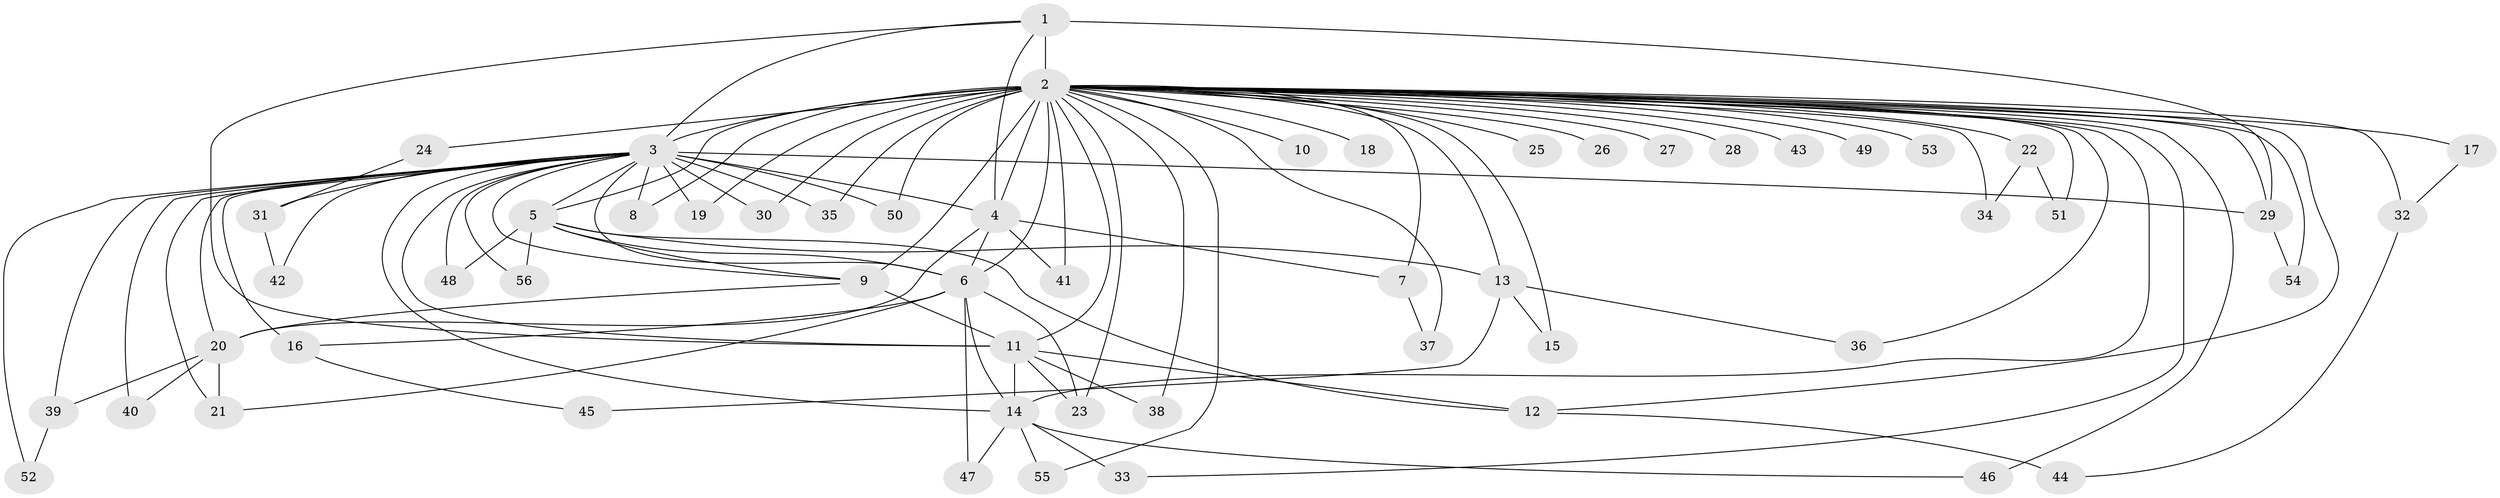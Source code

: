 // original degree distribution, {17: 0.008928571428571428, 20: 0.008928571428571428, 26: 0.008928571428571428, 23: 0.017857142857142856, 24: 0.017857142857142856, 27: 0.008928571428571428, 19: 0.008928571428571428, 25: 0.008928571428571428, 2: 0.5892857142857143, 4: 0.0625, 8: 0.017857142857142856, 3: 0.1875, 5: 0.044642857142857144, 6: 0.008928571428571428}
// Generated by graph-tools (version 1.1) at 2025/49/03/04/25 22:49:56]
// undirected, 56 vertices, 110 edges
graph export_dot {
  node [color=gray90,style=filled];
  1;
  2;
  3;
  4;
  5;
  6;
  7;
  8;
  9;
  10;
  11;
  12;
  13;
  14;
  15;
  16;
  17;
  18;
  19;
  20;
  21;
  22;
  23;
  24;
  25;
  26;
  27;
  28;
  29;
  30;
  31;
  32;
  33;
  34;
  35;
  36;
  37;
  38;
  39;
  40;
  41;
  42;
  43;
  44;
  45;
  46;
  47;
  48;
  49;
  50;
  51;
  52;
  53;
  54;
  55;
  56;
  1 -- 2 [weight=24.0];
  1 -- 3 [weight=4.0];
  1 -- 4 [weight=2.0];
  1 -- 11 [weight=6.0];
  1 -- 29 [weight=1.0];
  2 -- 3 [weight=14.0];
  2 -- 4 [weight=5.0];
  2 -- 5 [weight=3.0];
  2 -- 6 [weight=7.0];
  2 -- 7 [weight=5.0];
  2 -- 8 [weight=1.0];
  2 -- 9 [weight=5.0];
  2 -- 10 [weight=2.0];
  2 -- 11 [weight=2.0];
  2 -- 12 [weight=1.0];
  2 -- 13 [weight=1.0];
  2 -- 14 [weight=1.0];
  2 -- 15 [weight=1.0];
  2 -- 17 [weight=2.0];
  2 -- 18 [weight=3.0];
  2 -- 19 [weight=1.0];
  2 -- 22 [weight=2.0];
  2 -- 23 [weight=1.0];
  2 -- 24 [weight=1.0];
  2 -- 25 [weight=1.0];
  2 -- 26 [weight=2.0];
  2 -- 27 [weight=2.0];
  2 -- 28 [weight=2.0];
  2 -- 29 [weight=2.0];
  2 -- 30 [weight=1.0];
  2 -- 32 [weight=1.0];
  2 -- 33 [weight=1.0];
  2 -- 34 [weight=1.0];
  2 -- 35 [weight=1.0];
  2 -- 36 [weight=1.0];
  2 -- 37 [weight=1.0];
  2 -- 38 [weight=1.0];
  2 -- 41 [weight=2.0];
  2 -- 43 [weight=2.0];
  2 -- 46 [weight=1.0];
  2 -- 49 [weight=1.0];
  2 -- 50 [weight=1.0];
  2 -- 51 [weight=1.0];
  2 -- 53 [weight=2.0];
  2 -- 54 [weight=1.0];
  2 -- 55 [weight=1.0];
  3 -- 4 [weight=3.0];
  3 -- 5 [weight=1.0];
  3 -- 6 [weight=2.0];
  3 -- 8 [weight=1.0];
  3 -- 9 [weight=1.0];
  3 -- 11 [weight=1.0];
  3 -- 14 [weight=1.0];
  3 -- 16 [weight=1.0];
  3 -- 19 [weight=1.0];
  3 -- 20 [weight=1.0];
  3 -- 21 [weight=1.0];
  3 -- 29 [weight=1.0];
  3 -- 30 [weight=1.0];
  3 -- 31 [weight=1.0];
  3 -- 35 [weight=1.0];
  3 -- 39 [weight=1.0];
  3 -- 40 [weight=1.0];
  3 -- 42 [weight=1.0];
  3 -- 48 [weight=1.0];
  3 -- 50 [weight=1.0];
  3 -- 52 [weight=1.0];
  3 -- 56 [weight=1.0];
  4 -- 6 [weight=12.0];
  4 -- 7 [weight=1.0];
  4 -- 20 [weight=2.0];
  4 -- 41 [weight=2.0];
  5 -- 6 [weight=2.0];
  5 -- 9 [weight=1.0];
  5 -- 12 [weight=1.0];
  5 -- 13 [weight=1.0];
  5 -- 48 [weight=1.0];
  5 -- 56 [weight=1.0];
  6 -- 14 [weight=1.0];
  6 -- 16 [weight=1.0];
  6 -- 21 [weight=1.0];
  6 -- 23 [weight=1.0];
  6 -- 47 [weight=1.0];
  7 -- 37 [weight=1.0];
  9 -- 11 [weight=1.0];
  9 -- 20 [weight=1.0];
  11 -- 12 [weight=1.0];
  11 -- 14 [weight=1.0];
  11 -- 23 [weight=1.0];
  11 -- 38 [weight=1.0];
  12 -- 44 [weight=1.0];
  13 -- 15 [weight=1.0];
  13 -- 36 [weight=1.0];
  13 -- 45 [weight=1.0];
  14 -- 33 [weight=1.0];
  14 -- 46 [weight=1.0];
  14 -- 47 [weight=1.0];
  14 -- 55 [weight=1.0];
  16 -- 45 [weight=1.0];
  17 -- 32 [weight=1.0];
  20 -- 21 [weight=1.0];
  20 -- 39 [weight=1.0];
  20 -- 40 [weight=1.0];
  22 -- 34 [weight=1.0];
  22 -- 51 [weight=1.0];
  24 -- 31 [weight=1.0];
  29 -- 54 [weight=1.0];
  31 -- 42 [weight=1.0];
  32 -- 44 [weight=1.0];
  39 -- 52 [weight=1.0];
}
